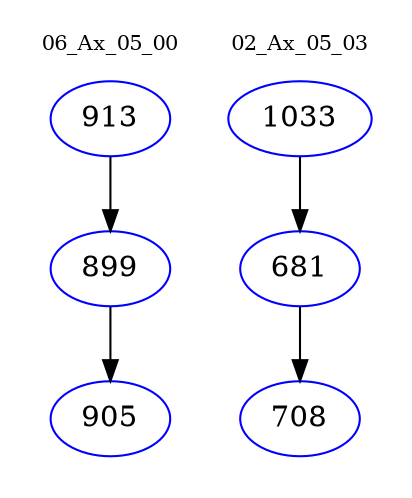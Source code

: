 digraph{
subgraph cluster_0 {
color = white
label = "06_Ax_05_00";
fontsize=10;
T0_913 [label="913", color="blue"]
T0_913 -> T0_899 [color="black"]
T0_899 [label="899", color="blue"]
T0_899 -> T0_905 [color="black"]
T0_905 [label="905", color="blue"]
}
subgraph cluster_1 {
color = white
label = "02_Ax_05_03";
fontsize=10;
T1_1033 [label="1033", color="blue"]
T1_1033 -> T1_681 [color="black"]
T1_681 [label="681", color="blue"]
T1_681 -> T1_708 [color="black"]
T1_708 [label="708", color="blue"]
}
}
